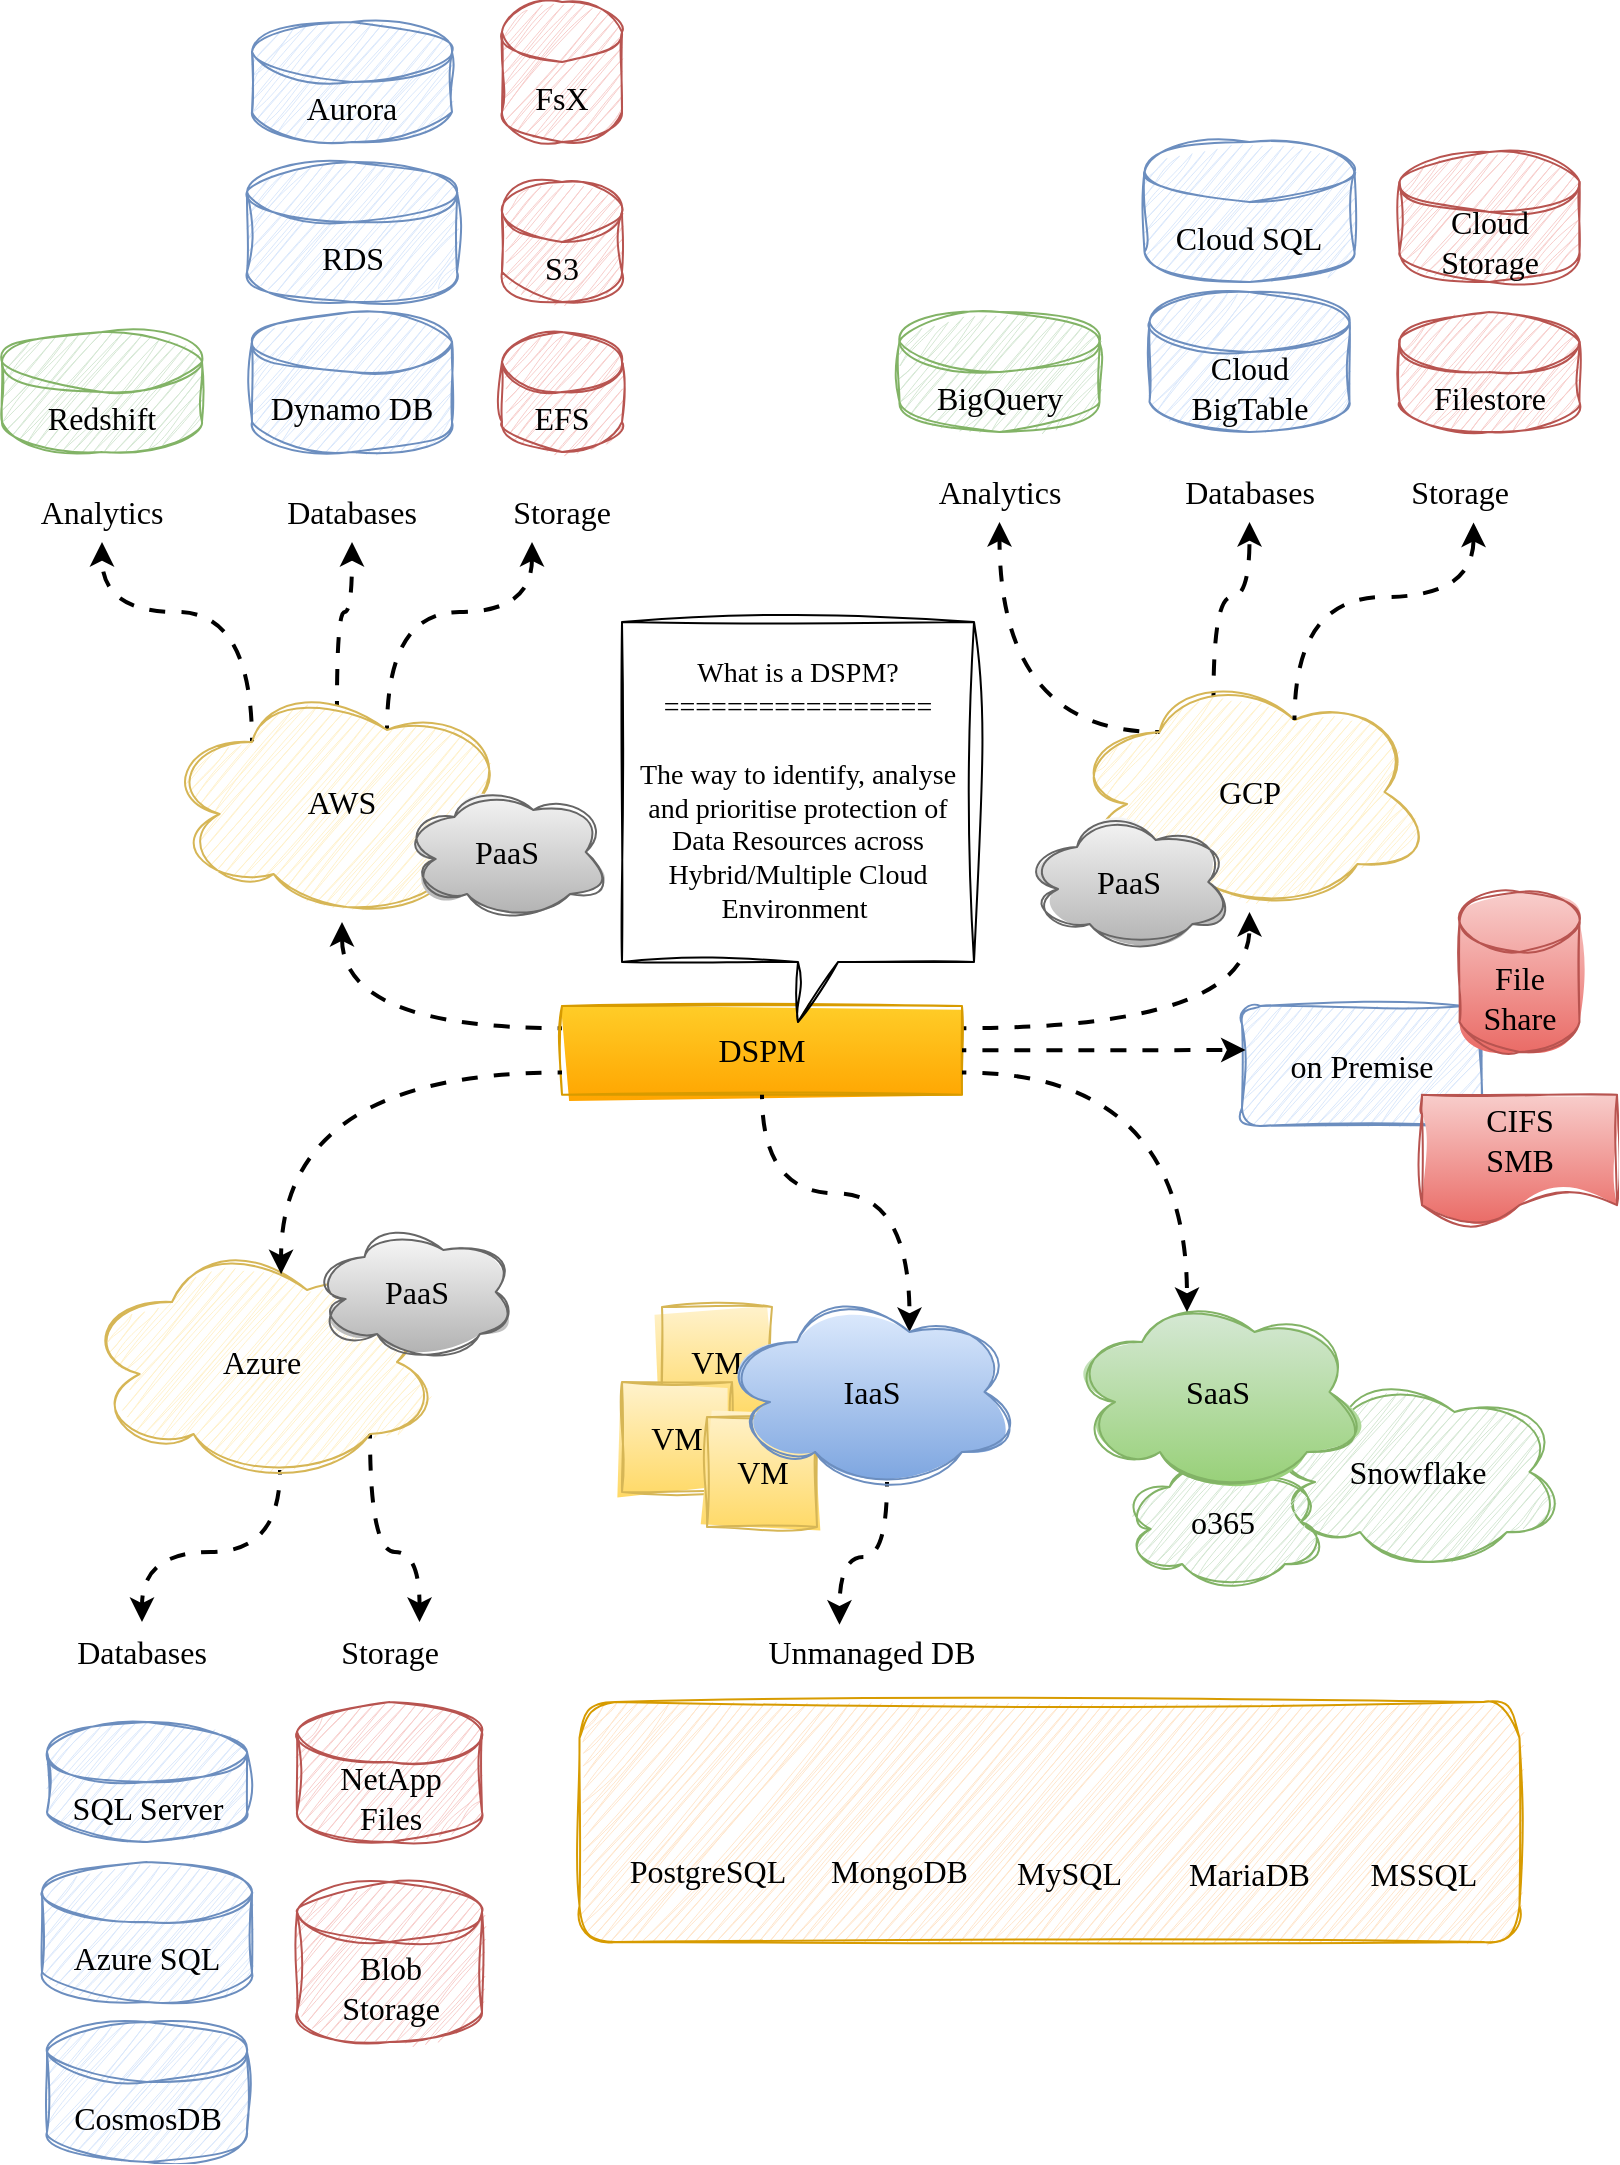 <mxfile version="24.2.5" type="device">
  <diagram name="Page-1" id="95KBzC3bPBCz8esykcFb">
    <mxGraphModel dx="1143" dy="803" grid="1" gridSize="10" guides="1" tooltips="1" connect="1" arrows="1" fold="1" page="1" pageScale="1" pageWidth="827" pageHeight="1169" math="0" shadow="0">
      <root>
        <mxCell id="0" />
        <mxCell id="1" parent="0" />
        <mxCell id="OQtLX1Wl-q_IwhfBD6F4-60" value="" style="rounded=1;whiteSpace=wrap;html=1;sketch=1;jiggle=2;curveFitting=1;strokeColor=#d79b00;align=center;verticalAlign=middle;fontFamily=Gloria Hallelujah;fontSource=https%3A%2F%2Ffonts.googleapis.com%2Fcss%3Ffamily%3DGloria%2BHallelujah;fontSize=16;labelBackgroundColor=default;fillColor=#ffe6cc;" vertex="1" parent="1">
          <mxGeometry x="308.75" y="910" width="470" height="120" as="geometry" />
        </mxCell>
        <mxCell id="OQtLX1Wl-q_IwhfBD6F4-48" style="edgeStyle=orthogonalEdgeStyle;curved=1;rounded=0;orthogonalLoop=1;jettySize=auto;html=1;exitX=0;exitY=0.25;exitDx=0;exitDy=0;strokeColor=default;strokeWidth=2;align=center;verticalAlign=middle;fontFamily=Gloria Hallelujah;fontSource=https%3A%2F%2Ffonts.googleapis.com%2Fcss%3Ffamily%3DGloria%2BHallelujah;fontSize=16;fontColor=default;labelBackgroundColor=default;endArrow=classic;flowAnimation=1;" edge="1" parent="1" source="OQtLX1Wl-q_IwhfBD6F4-1" target="OQtLX1Wl-q_IwhfBD6F4-4">
          <mxGeometry relative="1" as="geometry" />
        </mxCell>
        <mxCell id="OQtLX1Wl-q_IwhfBD6F4-49" style="edgeStyle=orthogonalEdgeStyle;curved=1;rounded=0;orthogonalLoop=1;jettySize=auto;html=1;exitX=1;exitY=0.25;exitDx=0;exitDy=0;strokeColor=default;strokeWidth=2;align=center;verticalAlign=middle;fontFamily=Gloria Hallelujah;fontSource=https%3A%2F%2Ffonts.googleapis.com%2Fcss%3Ffamily%3DGloria%2BHallelujah;fontSize=16;fontColor=default;labelBackgroundColor=default;endArrow=classic;flowAnimation=1;" edge="1" parent="1" source="OQtLX1Wl-q_IwhfBD6F4-1" target="OQtLX1Wl-q_IwhfBD6F4-16">
          <mxGeometry relative="1" as="geometry" />
        </mxCell>
        <mxCell id="OQtLX1Wl-q_IwhfBD6F4-1" value="DSPM" style="rounded=0;whiteSpace=wrap;html=1;sketch=1;curveFitting=1;jiggle=2;fontSize=16;fontFamily=Gloria Hallelujah;fontSource=https%3A%2F%2Ffonts.googleapis.com%2Fcss%3Ffamily%3DGloria%2BHallelujah;fillColor=#ffcd28;gradientColor=#ffa500;strokeColor=#d79b00;" vertex="1" parent="1">
          <mxGeometry x="300" y="562" width="200" height="44.32" as="geometry" />
        </mxCell>
        <mxCell id="OQtLX1Wl-q_IwhfBD6F4-2" value="S3" style="shape=cylinder3;whiteSpace=wrap;html=1;boundedLbl=1;backgroundOutline=1;size=15;rounded=0;sketch=1;jiggle=2;curveFitting=1;strokeColor=#b85450;align=center;verticalAlign=middle;fontFamily=Gloria Hallelujah;fontSource=https%3A%2F%2Ffonts.googleapis.com%2Fcss%3Ffamily%3DGloria%2BHallelujah;fontSize=16;fillColor=#f8cecc;" vertex="1" parent="1">
          <mxGeometry x="270" y="150" width="60" height="60" as="geometry" />
        </mxCell>
        <mxCell id="OQtLX1Wl-q_IwhfBD6F4-3" value="Redshift" style="shape=cylinder3;whiteSpace=wrap;html=1;boundedLbl=1;backgroundOutline=1;size=15;rounded=0;sketch=1;jiggle=2;curveFitting=1;strokeColor=#82b366;align=center;verticalAlign=middle;fontFamily=Gloria Hallelujah;fontSource=https%3A%2F%2Ffonts.googleapis.com%2Fcss%3Ffamily%3DGloria%2BHallelujah;fontSize=16;fillColor=#d5e8d4;" vertex="1" parent="1">
          <mxGeometry x="20" y="225" width="100" height="60" as="geometry" />
        </mxCell>
        <mxCell id="OQtLX1Wl-q_IwhfBD6F4-45" style="edgeStyle=orthogonalEdgeStyle;rounded=0;orthogonalLoop=1;jettySize=auto;html=1;exitX=0.25;exitY=0.25;exitDx=0;exitDy=0;exitPerimeter=0;entryX=0.5;entryY=1;entryDx=0;entryDy=0;fontFamily=Gloria Hallelujah;fontSource=https%3A%2F%2Ffonts.googleapis.com%2Fcss%3Ffamily%3DGloria%2BHallelujah;fontSize=16;fontColor=default;curved=1;flowAnimation=1;strokeWidth=2;" edge="1" parent="1" source="OQtLX1Wl-q_IwhfBD6F4-4" target="OQtLX1Wl-q_IwhfBD6F4-11">
          <mxGeometry relative="1" as="geometry" />
        </mxCell>
        <mxCell id="OQtLX1Wl-q_IwhfBD6F4-46" style="edgeStyle=orthogonalEdgeStyle;curved=1;rounded=0;orthogonalLoop=1;jettySize=auto;html=1;entryX=0.5;entryY=1;entryDx=0;entryDy=0;strokeColor=default;strokeWidth=2;align=center;verticalAlign=middle;fontFamily=Gloria Hallelujah;fontSource=https%3A%2F%2Ffonts.googleapis.com%2Fcss%3Ffamily%3DGloria%2BHallelujah;fontSize=16;fontColor=default;labelBackgroundColor=default;endArrow=classic;flowAnimation=1;exitX=0.486;exitY=0.098;exitDx=0;exitDy=0;exitPerimeter=0;" edge="1" parent="1" source="OQtLX1Wl-q_IwhfBD6F4-4" target="OQtLX1Wl-q_IwhfBD6F4-12">
          <mxGeometry relative="1" as="geometry" />
        </mxCell>
        <mxCell id="OQtLX1Wl-q_IwhfBD6F4-47" style="edgeStyle=orthogonalEdgeStyle;curved=1;rounded=0;orthogonalLoop=1;jettySize=auto;html=1;exitX=0.625;exitY=0.2;exitDx=0;exitDy=0;exitPerimeter=0;entryX=0.25;entryY=1;entryDx=0;entryDy=0;strokeColor=default;strokeWidth=2;align=center;verticalAlign=middle;fontFamily=Gloria Hallelujah;fontSource=https%3A%2F%2Ffonts.googleapis.com%2Fcss%3Ffamily%3DGloria%2BHallelujah;fontSize=16;fontColor=default;labelBackgroundColor=default;endArrow=classic;flowAnimation=1;" edge="1" parent="1" source="OQtLX1Wl-q_IwhfBD6F4-4" target="OQtLX1Wl-q_IwhfBD6F4-13">
          <mxGeometry relative="1" as="geometry" />
        </mxCell>
        <mxCell id="OQtLX1Wl-q_IwhfBD6F4-4" value="AWS" style="ellipse;shape=cloud;whiteSpace=wrap;html=1;rounded=0;sketch=1;jiggle=2;curveFitting=1;strokeColor=#d6b656;align=center;verticalAlign=middle;fontFamily=Gloria Hallelujah;fontSource=https%3A%2F%2Ffonts.googleapis.com%2Fcss%3Ffamily%3DGloria%2BHallelujah;fontSize=16;fillColor=#fff2cc;" vertex="1" parent="1">
          <mxGeometry x="100" y="400" width="180" height="120" as="geometry" />
        </mxCell>
        <mxCell id="OQtLX1Wl-q_IwhfBD6F4-5" value="RDS" style="shape=cylinder3;whiteSpace=wrap;html=1;boundedLbl=1;backgroundOutline=1;size=15;rounded=0;sketch=1;jiggle=2;curveFitting=1;strokeColor=#6c8ebf;align=center;verticalAlign=middle;fontFamily=Gloria Hallelujah;fontSource=https%3A%2F%2Ffonts.googleapis.com%2Fcss%3Ffamily%3DGloria%2BHallelujah;fontSize=16;fillColor=#dae8fc;" vertex="1" parent="1">
          <mxGeometry x="142.5" y="140" width="105" height="70" as="geometry" />
        </mxCell>
        <mxCell id="OQtLX1Wl-q_IwhfBD6F4-6" value="Dynamo DB" style="shape=cylinder3;whiteSpace=wrap;html=1;boundedLbl=1;backgroundOutline=1;size=15;rounded=0;sketch=1;jiggle=2;curveFitting=1;strokeColor=#6c8ebf;align=center;verticalAlign=middle;fontFamily=Gloria Hallelujah;fontSource=https%3A%2F%2Ffonts.googleapis.com%2Fcss%3Ffamily%3DGloria%2BHallelujah;fontSize=16;fillColor=#dae8fc;" vertex="1" parent="1">
          <mxGeometry x="145" y="215" width="100" height="70" as="geometry" />
        </mxCell>
        <mxCell id="OQtLX1Wl-q_IwhfBD6F4-8" value="EFS" style="shape=cylinder3;whiteSpace=wrap;html=1;boundedLbl=1;backgroundOutline=1;size=15;rounded=0;sketch=1;jiggle=2;curveFitting=1;strokeColor=#b85450;align=center;verticalAlign=middle;fontFamily=Gloria Hallelujah;fontSource=https%3A%2F%2Ffonts.googleapis.com%2Fcss%3Ffamily%3DGloria%2BHallelujah;fontSize=16;fillColor=#f8cecc;" vertex="1" parent="1">
          <mxGeometry x="270" y="225" width="60" height="60" as="geometry" />
        </mxCell>
        <mxCell id="OQtLX1Wl-q_IwhfBD6F4-9" value="FsX" style="shape=cylinder3;whiteSpace=wrap;html=1;boundedLbl=1;backgroundOutline=1;size=15;rounded=0;sketch=1;jiggle=2;curveFitting=1;strokeColor=#b85450;align=center;verticalAlign=middle;fontFamily=Gloria Hallelujah;fontSource=https%3A%2F%2Ffonts.googleapis.com%2Fcss%3Ffamily%3DGloria%2BHallelujah;fontSize=16;fillColor=#f8cecc;" vertex="1" parent="1">
          <mxGeometry x="270" y="60" width="60" height="70" as="geometry" />
        </mxCell>
        <mxCell id="OQtLX1Wl-q_IwhfBD6F4-10" value="Aurora" style="shape=cylinder3;whiteSpace=wrap;html=1;boundedLbl=1;backgroundOutline=1;size=15;rounded=0;sketch=1;jiggle=2;curveFitting=1;strokeColor=#6c8ebf;align=center;verticalAlign=middle;fontFamily=Gloria Hallelujah;fontSource=https%3A%2F%2Ffonts.googleapis.com%2Fcss%3Ffamily%3DGloria%2BHallelujah;fontSize=16;fillColor=#dae8fc;" vertex="1" parent="1">
          <mxGeometry x="145" y="70" width="100" height="60" as="geometry" />
        </mxCell>
        <mxCell id="OQtLX1Wl-q_IwhfBD6F4-11" value="Analytics" style="text;html=1;align=center;verticalAlign=middle;whiteSpace=wrap;rounded=0;fontFamily=Gloria Hallelujah;fontSource=https%3A%2F%2Ffonts.googleapis.com%2Fcss%3Ffamily%3DGloria%2BHallelujah;fontSize=16;fontColor=default;" vertex="1" parent="1">
          <mxGeometry x="40" y="300" width="60" height="30" as="geometry" />
        </mxCell>
        <mxCell id="OQtLX1Wl-q_IwhfBD6F4-12" value="Databases" style="text;html=1;align=center;verticalAlign=middle;whiteSpace=wrap;rounded=0;fontFamily=Gloria Hallelujah;fontSource=https%3A%2F%2Ffonts.googleapis.com%2Fcss%3Ffamily%3DGloria%2BHallelujah;fontSize=16;fontColor=default;" vertex="1" parent="1">
          <mxGeometry x="165" y="300" width="60" height="30" as="geometry" />
        </mxCell>
        <mxCell id="OQtLX1Wl-q_IwhfBD6F4-13" value="Storage" style="text;html=1;align=center;verticalAlign=middle;whiteSpace=wrap;rounded=0;fontFamily=Gloria Hallelujah;fontSource=https%3A%2F%2Ffonts.googleapis.com%2Fcss%3Ffamily%3DGloria%2BHallelujah;fontSize=16;fontColor=default;" vertex="1" parent="1">
          <mxGeometry x="270" y="300" width="60" height="30" as="geometry" />
        </mxCell>
        <mxCell id="OQtLX1Wl-q_IwhfBD6F4-14" value="Cloud&lt;div&gt;Storage&lt;/div&gt;" style="shape=cylinder3;whiteSpace=wrap;html=1;boundedLbl=1;backgroundOutline=1;size=15;rounded=0;sketch=1;jiggle=2;curveFitting=1;strokeColor=#b85450;align=center;verticalAlign=middle;fontFamily=Gloria Hallelujah;fontSource=https%3A%2F%2Ffonts.googleapis.com%2Fcss%3Ffamily%3DGloria%2BHallelujah;fontSize=16;fillColor=#f8cecc;" vertex="1" parent="1">
          <mxGeometry x="718.75" y="135" width="90" height="65" as="geometry" />
        </mxCell>
        <mxCell id="OQtLX1Wl-q_IwhfBD6F4-15" value="BigQuery" style="shape=cylinder3;whiteSpace=wrap;html=1;boundedLbl=1;backgroundOutline=1;size=15;rounded=0;sketch=1;jiggle=2;curveFitting=1;strokeColor=#82b366;align=center;verticalAlign=middle;fontFamily=Gloria Hallelujah;fontSource=https%3A%2F%2Ffonts.googleapis.com%2Fcss%3Ffamily%3DGloria%2BHallelujah;fontSize=16;fillColor=#d5e8d4;" vertex="1" parent="1">
          <mxGeometry x="468.75" y="215" width="100" height="60" as="geometry" />
        </mxCell>
        <mxCell id="OQtLX1Wl-q_IwhfBD6F4-50" style="edgeStyle=orthogonalEdgeStyle;curved=1;rounded=0;orthogonalLoop=1;jettySize=auto;html=1;exitX=0.25;exitY=0.25;exitDx=0;exitDy=0;exitPerimeter=0;entryX=0.5;entryY=1;entryDx=0;entryDy=0;strokeColor=default;strokeWidth=2;align=center;verticalAlign=middle;fontFamily=Gloria Hallelujah;fontSource=https%3A%2F%2Ffonts.googleapis.com%2Fcss%3Ffamily%3DGloria%2BHallelujah;fontSize=16;fontColor=default;labelBackgroundColor=default;endArrow=classic;flowAnimation=1;" edge="1" parent="1" source="OQtLX1Wl-q_IwhfBD6F4-16" target="OQtLX1Wl-q_IwhfBD6F4-22">
          <mxGeometry relative="1" as="geometry" />
        </mxCell>
        <mxCell id="OQtLX1Wl-q_IwhfBD6F4-52" style="edgeStyle=orthogonalEdgeStyle;curved=1;rounded=0;orthogonalLoop=1;jettySize=auto;html=1;exitX=0.4;exitY=0.1;exitDx=0;exitDy=0;exitPerimeter=0;entryX=0.5;entryY=1;entryDx=0;entryDy=0;strokeColor=default;strokeWidth=2;align=center;verticalAlign=middle;fontFamily=Gloria Hallelujah;fontSource=https%3A%2F%2Ffonts.googleapis.com%2Fcss%3Ffamily%3DGloria%2BHallelujah;fontSize=16;fontColor=default;labelBackgroundColor=default;endArrow=classic;flowAnimation=1;" edge="1" parent="1" source="OQtLX1Wl-q_IwhfBD6F4-16" target="OQtLX1Wl-q_IwhfBD6F4-23">
          <mxGeometry relative="1" as="geometry" />
        </mxCell>
        <mxCell id="OQtLX1Wl-q_IwhfBD6F4-16" value="GCP" style="ellipse;shape=cloud;whiteSpace=wrap;html=1;rounded=0;sketch=1;jiggle=2;curveFitting=1;strokeColor=#d6b656;align=center;verticalAlign=middle;fontFamily=Gloria Hallelujah;fontSource=https%3A%2F%2Ffonts.googleapis.com%2Fcss%3Ffamily%3DGloria%2BHallelujah;fontSize=16;fillColor=#fff2cc;" vertex="1" parent="1">
          <mxGeometry x="553.75" y="395" width="180" height="120" as="geometry" />
        </mxCell>
        <mxCell id="OQtLX1Wl-q_IwhfBD6F4-17" value="Cloud SQL" style="shape=cylinder3;whiteSpace=wrap;html=1;boundedLbl=1;backgroundOutline=1;size=15;rounded=0;sketch=1;jiggle=2;curveFitting=1;strokeColor=#6c8ebf;align=center;verticalAlign=middle;fontFamily=Gloria Hallelujah;fontSource=https%3A%2F%2Ffonts.googleapis.com%2Fcss%3Ffamily%3DGloria%2BHallelujah;fontSize=16;fillColor=#dae8fc;" vertex="1" parent="1">
          <mxGeometry x="591.25" y="130" width="105" height="70" as="geometry" />
        </mxCell>
        <mxCell id="OQtLX1Wl-q_IwhfBD6F4-18" value="Cloud&lt;div&gt;BigTable&lt;/div&gt;" style="shape=cylinder3;whiteSpace=wrap;html=1;boundedLbl=1;backgroundOutline=1;size=15;rounded=0;sketch=1;jiggle=2;curveFitting=1;strokeColor=#6c8ebf;align=center;verticalAlign=middle;fontFamily=Gloria Hallelujah;fontSource=https%3A%2F%2Ffonts.googleapis.com%2Fcss%3Ffamily%3DGloria%2BHallelujah;fontSize=16;fillColor=#dae8fc;" vertex="1" parent="1">
          <mxGeometry x="593.75" y="205" width="100" height="70" as="geometry" />
        </mxCell>
        <mxCell id="OQtLX1Wl-q_IwhfBD6F4-19" value="Filestore" style="shape=cylinder3;whiteSpace=wrap;html=1;boundedLbl=1;backgroundOutline=1;size=15;rounded=0;sketch=1;jiggle=2;curveFitting=1;strokeColor=#b85450;align=center;verticalAlign=middle;fontFamily=Gloria Hallelujah;fontSource=https%3A%2F%2Ffonts.googleapis.com%2Fcss%3Ffamily%3DGloria%2BHallelujah;fontSize=16;fillColor=#f8cecc;" vertex="1" parent="1">
          <mxGeometry x="718.75" y="215" width="90" height="60" as="geometry" />
        </mxCell>
        <mxCell id="OQtLX1Wl-q_IwhfBD6F4-22" value="Analytics" style="text;html=1;align=center;verticalAlign=middle;whiteSpace=wrap;rounded=0;fontFamily=Gloria Hallelujah;fontSource=https%3A%2F%2Ffonts.googleapis.com%2Fcss%3Ffamily%3DGloria%2BHallelujah;fontSize=16;fontColor=default;" vertex="1" parent="1">
          <mxGeometry x="488.75" y="290" width="60" height="30" as="geometry" />
        </mxCell>
        <mxCell id="OQtLX1Wl-q_IwhfBD6F4-23" value="Databases" style="text;html=1;align=center;verticalAlign=middle;whiteSpace=wrap;rounded=0;fontFamily=Gloria Hallelujah;fontSource=https%3A%2F%2Ffonts.googleapis.com%2Fcss%3Ffamily%3DGloria%2BHallelujah;fontSize=16;fontColor=default;" vertex="1" parent="1">
          <mxGeometry x="613.75" y="290" width="60" height="30" as="geometry" />
        </mxCell>
        <mxCell id="OQtLX1Wl-q_IwhfBD6F4-24" value="Storage" style="text;html=1;align=center;verticalAlign=middle;whiteSpace=wrap;rounded=0;fontFamily=Gloria Hallelujah;fontSource=https%3A%2F%2Ffonts.googleapis.com%2Fcss%3Ffamily%3DGloria%2BHallelujah;fontSize=16;fontColor=default;" vertex="1" parent="1">
          <mxGeometry x="718.75" y="290" width="60" height="30" as="geometry" />
        </mxCell>
        <mxCell id="OQtLX1Wl-q_IwhfBD6F4-57" style="edgeStyle=orthogonalEdgeStyle;curved=1;rounded=0;orthogonalLoop=1;jettySize=auto;html=1;exitX=0.55;exitY=0.95;exitDx=0;exitDy=0;exitPerimeter=0;entryX=0.5;entryY=0;entryDx=0;entryDy=0;strokeColor=default;strokeWidth=2;align=center;verticalAlign=middle;fontFamily=Gloria Hallelujah;fontSource=https%3A%2F%2Ffonts.googleapis.com%2Fcss%3Ffamily%3DGloria%2BHallelujah;fontSize=16;fontColor=default;labelBackgroundColor=default;endArrow=classic;flowAnimation=1;" edge="1" parent="1" source="OQtLX1Wl-q_IwhfBD6F4-25" target="OQtLX1Wl-q_IwhfBD6F4-27">
          <mxGeometry relative="1" as="geometry" />
        </mxCell>
        <mxCell id="OQtLX1Wl-q_IwhfBD6F4-58" style="edgeStyle=orthogonalEdgeStyle;curved=1;rounded=0;orthogonalLoop=1;jettySize=auto;html=1;exitX=0.8;exitY=0.8;exitDx=0;exitDy=0;exitPerimeter=0;entryX=0.75;entryY=0;entryDx=0;entryDy=0;strokeColor=default;strokeWidth=2;align=center;verticalAlign=middle;fontFamily=Gloria Hallelujah;fontSource=https%3A%2F%2Ffonts.googleapis.com%2Fcss%3Ffamily%3DGloria%2BHallelujah;fontSize=16;fontColor=default;labelBackgroundColor=default;endArrow=classic;flowAnimation=1;" edge="1" parent="1" source="OQtLX1Wl-q_IwhfBD6F4-25" target="OQtLX1Wl-q_IwhfBD6F4-28">
          <mxGeometry relative="1" as="geometry" />
        </mxCell>
        <mxCell id="OQtLX1Wl-q_IwhfBD6F4-25" value="Azure" style="ellipse;shape=cloud;whiteSpace=wrap;html=1;rounded=0;sketch=1;jiggle=2;curveFitting=1;strokeColor=#d6b656;align=center;verticalAlign=middle;fontFamily=Gloria Hallelujah;fontSource=https%3A%2F%2Ffonts.googleapis.com%2Fcss%3Ffamily%3DGloria%2BHallelujah;fontSize=16;fillColor=#fff2cc;" vertex="1" parent="1">
          <mxGeometry x="60" y="680" width="180" height="120" as="geometry" />
        </mxCell>
        <mxCell id="OQtLX1Wl-q_IwhfBD6F4-27" value="Databases" style="text;html=1;align=center;verticalAlign=middle;whiteSpace=wrap;rounded=0;fontFamily=Gloria Hallelujah;fontSource=https%3A%2F%2Ffonts.googleapis.com%2Fcss%3Ffamily%3DGloria%2BHallelujah;fontSize=16;fontColor=default;" vertex="1" parent="1">
          <mxGeometry x="60" y="870" width="60" height="30" as="geometry" />
        </mxCell>
        <mxCell id="OQtLX1Wl-q_IwhfBD6F4-28" value="Storage" style="text;html=1;align=center;verticalAlign=middle;whiteSpace=wrap;rounded=0;fontFamily=Gloria Hallelujah;fontSource=https%3A%2F%2Ffonts.googleapis.com%2Fcss%3Ffamily%3DGloria%2BHallelujah;fontSize=16;fontColor=default;" vertex="1" parent="1">
          <mxGeometry x="183.75" y="870" width="60" height="30" as="geometry" />
        </mxCell>
        <mxCell id="OQtLX1Wl-q_IwhfBD6F4-29" value="Blob&lt;div&gt;Storage&lt;/div&gt;" style="shape=cylinder3;whiteSpace=wrap;html=1;boundedLbl=1;backgroundOutline=1;size=15;rounded=0;sketch=1;jiggle=2;curveFitting=1;strokeColor=#b85450;align=center;verticalAlign=middle;fontFamily=Gloria Hallelujah;fontSource=https%3A%2F%2Ffonts.googleapis.com%2Fcss%3Ffamily%3DGloria%2BHallelujah;fontSize=16;fillColor=#f8cecc;" vertex="1" parent="1">
          <mxGeometry x="167.5" y="1000" width="92.5" height="80" as="geometry" />
        </mxCell>
        <mxCell id="OQtLX1Wl-q_IwhfBD6F4-30" value="Azure SQL" style="shape=cylinder3;whiteSpace=wrap;html=1;boundedLbl=1;backgroundOutline=1;size=15;rounded=0;sketch=1;jiggle=2;curveFitting=1;strokeColor=#6c8ebf;align=center;verticalAlign=middle;fontFamily=Gloria Hallelujah;fontSource=https%3A%2F%2Ffonts.googleapis.com%2Fcss%3Ffamily%3DGloria%2BHallelujah;fontSize=16;fillColor=#dae8fc;" vertex="1" parent="1">
          <mxGeometry x="40" y="990" width="105" height="70" as="geometry" />
        </mxCell>
        <mxCell id="OQtLX1Wl-q_IwhfBD6F4-31" value="CosmosDB" style="shape=cylinder3;whiteSpace=wrap;html=1;boundedLbl=1;backgroundOutline=1;size=15;rounded=0;sketch=1;jiggle=2;curveFitting=1;strokeColor=#6c8ebf;align=center;verticalAlign=middle;fontFamily=Gloria Hallelujah;fontSource=https%3A%2F%2Ffonts.googleapis.com%2Fcss%3Ffamily%3DGloria%2BHallelujah;fontSize=16;fillColor=#dae8fc;" vertex="1" parent="1">
          <mxGeometry x="42.5" y="1070" width="100" height="70" as="geometry" />
        </mxCell>
        <mxCell id="OQtLX1Wl-q_IwhfBD6F4-33" value="NetApp&lt;div&gt;Files&lt;/div&gt;" style="shape=cylinder3;whiteSpace=wrap;html=1;boundedLbl=1;backgroundOutline=1;size=15;rounded=0;sketch=1;jiggle=2;curveFitting=1;strokeColor=#b85450;align=center;verticalAlign=middle;fontFamily=Gloria Hallelujah;fontSource=https%3A%2F%2Ffonts.googleapis.com%2Fcss%3Ffamily%3DGloria%2BHallelujah;fontSize=16;fillColor=#f8cecc;" vertex="1" parent="1">
          <mxGeometry x="167.5" y="910" width="92.5" height="70" as="geometry" />
        </mxCell>
        <mxCell id="OQtLX1Wl-q_IwhfBD6F4-34" value="SQL Server" style="shape=cylinder3;whiteSpace=wrap;html=1;boundedLbl=1;backgroundOutline=1;size=15;rounded=0;sketch=1;jiggle=2;curveFitting=1;strokeColor=#6c8ebf;align=center;verticalAlign=middle;fontFamily=Gloria Hallelujah;fontSource=https%3A%2F%2Ffonts.googleapis.com%2Fcss%3Ffamily%3DGloria%2BHallelujah;fontSize=16;fillColor=#dae8fc;" vertex="1" parent="1">
          <mxGeometry x="42.5" y="920" width="100" height="60" as="geometry" />
        </mxCell>
        <mxCell id="OQtLX1Wl-q_IwhfBD6F4-35" value="Snowflake" style="ellipse;shape=cloud;whiteSpace=wrap;html=1;rounded=0;sketch=1;jiggle=2;curveFitting=1;strokeColor=#82b366;align=center;verticalAlign=middle;fontFamily=Gloria Hallelujah;fontSource=https%3A%2F%2Ffonts.googleapis.com%2Fcss%3Ffamily%3DGloria%2BHallelujah;fontSize=16;fillColor=#d5e8d4;" vertex="1" parent="1">
          <mxGeometry x="652.5" y="745" width="150" height="100" as="geometry" />
        </mxCell>
        <mxCell id="OQtLX1Wl-q_IwhfBD6F4-36" value="o365" style="ellipse;shape=cloud;whiteSpace=wrap;html=1;rounded=0;sketch=1;jiggle=2;curveFitting=1;strokeColor=#82b366;align=center;verticalAlign=middle;fontFamily=Gloria Hallelujah;fontSource=https%3A%2F%2Ffonts.googleapis.com%2Fcss%3Ffamily%3DGloria%2BHallelujah;fontSize=16;fillColor=#d5e8d4;" vertex="1" parent="1">
          <mxGeometry x="577.5" y="785" width="105" height="70" as="geometry" />
        </mxCell>
        <mxCell id="OQtLX1Wl-q_IwhfBD6F4-37" value="SaaS" style="ellipse;shape=cloud;whiteSpace=wrap;html=1;rounded=0;sketch=1;jiggle=2;curveFitting=1;strokeColor=#82b366;align=center;verticalAlign=middle;fontFamily=Gloria Hallelujah;fontSource=https%3A%2F%2Ffonts.googleapis.com%2Fcss%3Ffamily%3DGloria%2BHallelujah;fontSize=16;fillColor=#d5e8d4;gradientColor=#97d077;" vertex="1" parent="1">
          <mxGeometry x="552.5" y="705" width="150" height="100" as="geometry" />
        </mxCell>
        <mxCell id="OQtLX1Wl-q_IwhfBD6F4-59" style="edgeStyle=orthogonalEdgeStyle;curved=1;rounded=0;orthogonalLoop=1;jettySize=auto;html=1;exitX=0.55;exitY=0.95;exitDx=0;exitDy=0;exitPerimeter=0;entryX=0.371;entryY=0.045;entryDx=0;entryDy=0;strokeColor=default;strokeWidth=2;align=center;verticalAlign=middle;fontFamily=Gloria Hallelujah;fontSource=https%3A%2F%2Ffonts.googleapis.com%2Fcss%3Ffamily%3DGloria%2BHallelujah;fontSize=16;fontColor=default;labelBackgroundColor=default;endArrow=classic;flowAnimation=1;entryPerimeter=0;" edge="1" parent="1" source="OQtLX1Wl-q_IwhfBD6F4-38" target="OQtLX1Wl-q_IwhfBD6F4-39">
          <mxGeometry relative="1" as="geometry" />
        </mxCell>
        <mxCell id="OQtLX1Wl-q_IwhfBD6F4-39" value="Unmanaged DB" style="text;html=1;align=center;verticalAlign=middle;whiteSpace=wrap;rounded=0;fontFamily=Gloria Hallelujah;fontSource=https%3A%2F%2Ffonts.googleapis.com%2Fcss%3Ffamily%3DGloria%2BHallelujah;fontSize=16;fontColor=default;" vertex="1" parent="1">
          <mxGeometry x="392" y="870" width="126" height="30" as="geometry" />
        </mxCell>
        <mxCell id="OQtLX1Wl-q_IwhfBD6F4-40" value="PostgreSQL" style="shape=image;imageAspect=0;aspect=fixed;verticalLabelPosition=bottom;verticalAlign=top;rounded=0;sketch=1;jiggle=2;curveFitting=1;strokeColor=default;align=center;fontFamily=Gloria Hallelujah;fontSource=https%3A%2F%2Ffonts.googleapis.com%2Fcss%3Ffamily%3DGloria%2BHallelujah;fontSize=16;fontColor=default;fillColor=default;image=https://upload.wikimedia.org/wikipedia/commons/thumb/2/29/Postgresql_elephant.svg/1200px-Postgresql_elephant.svg.png;" vertex="1" parent="1">
          <mxGeometry x="348.75" y="928.74" width="48.46" height="50" as="geometry" />
        </mxCell>
        <mxCell id="OQtLX1Wl-q_IwhfBD6F4-41" value="MongoDB" style="shape=image;imageAspect=0;aspect=fixed;verticalLabelPosition=bottom;verticalAlign=top;rounded=0;sketch=1;jiggle=2;curveFitting=1;strokeColor=default;align=center;fontFamily=Gloria Hallelujah;fontSource=https%3A%2F%2Ffonts.googleapis.com%2Fcss%3Ffamily%3DGloria%2BHallelujah;fontSize=16;fontColor=default;fillColor=default;image=https://static-00.iconduck.com/assets.00/mongodb-original-icon-921x2048-hvrb89lu.png;" vertex="1" parent="1">
          <mxGeometry x="457.78" y="929.99" width="21.94" height="48.75" as="geometry" />
        </mxCell>
        <mxCell id="OQtLX1Wl-q_IwhfBD6F4-42" value="MySQL" style="shape=image;imageAspect=0;aspect=fixed;verticalLabelPosition=bottom;verticalAlign=top;rounded=0;sketch=1;jiggle=2;curveFitting=1;strokeColor=default;align=center;fontFamily=Gloria Hallelujah;fontSource=https%3A%2F%2Ffonts.googleapis.com%2Fcss%3Ffamily%3DGloria%2BHallelujah;fontSize=16;fontColor=default;fillColor=default;image=https://cdn.iconscout.com/icon/free/png-256/free-mysql-20-1174940.png;" vertex="1" parent="1">
          <mxGeometry x="528.75" y="929.37" width="50" height="50" as="geometry" />
        </mxCell>
        <mxCell id="OQtLX1Wl-q_IwhfBD6F4-43" value="MariaDB" style="shape=image;imageAspect=0;aspect=fixed;verticalLabelPosition=bottom;verticalAlign=top;rounded=0;sketch=1;jiggle=2;curveFitting=1;strokeColor=default;align=center;fontFamily=Gloria Hallelujah;fontSource=https%3A%2F%2Ffonts.googleapis.com%2Fcss%3Ffamily%3DGloria%2BHallelujah;fontSize=16;fontColor=default;fillColor=default;image=https://cdn.icon-icons.com/icons2/2699/PNG/512/mariadb_logo_icon_170968.png;" vertex="1" parent="1">
          <mxGeometry x="613.75" y="920" width="60" height="60" as="geometry" />
        </mxCell>
        <mxCell id="OQtLX1Wl-q_IwhfBD6F4-44" value="MSSQL" style="shape=image;imageAspect=0;aspect=fixed;verticalLabelPosition=bottom;verticalAlign=top;rounded=0;sketch=1;jiggle=2;curveFitting=1;strokeColor=default;align=center;fontFamily=Gloria Hallelujah;fontSource=https%3A%2F%2Ffonts.googleapis.com%2Fcss%3Ffamily%3DGloria%2BHallelujah;fontSize=16;fontColor=default;fillColor=default;image=https://www.freeiconspng.com/thumbs/sql-server-icon-png/sql-server-icon-8.png;" vertex="1" parent="1">
          <mxGeometry x="703.12" y="924.37" width="55.63" height="55.63" as="geometry" />
        </mxCell>
        <mxCell id="OQtLX1Wl-q_IwhfBD6F4-51" style="edgeStyle=orthogonalEdgeStyle;curved=1;rounded=0;orthogonalLoop=1;jettySize=auto;html=1;exitX=0.625;exitY=0.2;exitDx=0;exitDy=0;exitPerimeter=0;entryX=0.617;entryY=1.009;entryDx=0;entryDy=0;entryPerimeter=0;strokeColor=default;strokeWidth=2;align=center;verticalAlign=middle;fontFamily=Gloria Hallelujah;fontSource=https%3A%2F%2Ffonts.googleapis.com%2Fcss%3Ffamily%3DGloria%2BHallelujah;fontSize=16;fontColor=default;labelBackgroundColor=default;endArrow=classic;flowAnimation=1;" edge="1" parent="1" source="OQtLX1Wl-q_IwhfBD6F4-16" target="OQtLX1Wl-q_IwhfBD6F4-24">
          <mxGeometry relative="1" as="geometry" />
        </mxCell>
        <mxCell id="OQtLX1Wl-q_IwhfBD6F4-53" style="edgeStyle=orthogonalEdgeStyle;curved=1;rounded=0;orthogonalLoop=1;jettySize=auto;html=1;exitX=0;exitY=0.75;exitDx=0;exitDy=0;entryX=0.553;entryY=0.134;entryDx=0;entryDy=0;entryPerimeter=0;strokeColor=default;strokeWidth=2;align=center;verticalAlign=middle;fontFamily=Gloria Hallelujah;fontSource=https%3A%2F%2Ffonts.googleapis.com%2Fcss%3Ffamily%3DGloria%2BHallelujah;fontSize=16;fontColor=default;labelBackgroundColor=default;endArrow=classic;flowAnimation=1;" edge="1" parent="1" source="OQtLX1Wl-q_IwhfBD6F4-1" target="OQtLX1Wl-q_IwhfBD6F4-25">
          <mxGeometry relative="1" as="geometry" />
        </mxCell>
        <mxCell id="OQtLX1Wl-q_IwhfBD6F4-54" style="edgeStyle=orthogonalEdgeStyle;curved=1;rounded=0;orthogonalLoop=1;jettySize=auto;html=1;exitX=0.5;exitY=1;exitDx=0;exitDy=0;entryX=0.625;entryY=0.2;entryDx=0;entryDy=0;entryPerimeter=0;strokeColor=default;strokeWidth=2;align=center;verticalAlign=middle;fontFamily=Gloria Hallelujah;fontSource=https%3A%2F%2Ffonts.googleapis.com%2Fcss%3Ffamily%3DGloria%2BHallelujah;fontSize=16;fontColor=default;labelBackgroundColor=default;endArrow=classic;flowAnimation=1;" edge="1" parent="1" source="OQtLX1Wl-q_IwhfBD6F4-1" target="OQtLX1Wl-q_IwhfBD6F4-38">
          <mxGeometry relative="1" as="geometry" />
        </mxCell>
        <mxCell id="OQtLX1Wl-q_IwhfBD6F4-55" style="edgeStyle=orthogonalEdgeStyle;curved=1;rounded=0;orthogonalLoop=1;jettySize=auto;html=1;exitX=1;exitY=0.75;exitDx=0;exitDy=0;entryX=0.4;entryY=0.1;entryDx=0;entryDy=0;entryPerimeter=0;strokeColor=default;strokeWidth=2;align=center;verticalAlign=middle;fontFamily=Gloria Hallelujah;fontSource=https%3A%2F%2Ffonts.googleapis.com%2Fcss%3Ffamily%3DGloria%2BHallelujah;fontSize=16;fontColor=default;labelBackgroundColor=default;endArrow=classic;flowAnimation=1;" edge="1" parent="1" source="OQtLX1Wl-q_IwhfBD6F4-1" target="OQtLX1Wl-q_IwhfBD6F4-37">
          <mxGeometry relative="1" as="geometry" />
        </mxCell>
        <mxCell id="OQtLX1Wl-q_IwhfBD6F4-61" value="PaaS" style="ellipse;shape=cloud;whiteSpace=wrap;html=1;rounded=0;sketch=1;jiggle=2;curveFitting=1;strokeColor=#666666;align=center;verticalAlign=middle;fontFamily=Gloria Hallelujah;fontSource=https%3A%2F%2Ffonts.googleapis.com%2Fcss%3Ffamily%3DGloria%2BHallelujah;fontSize=16;fillColor=#f5f5f5;gradientColor=#b3b3b3;" vertex="1" parent="1">
          <mxGeometry x="175" y="670" width="105" height="70" as="geometry" />
        </mxCell>
        <mxCell id="OQtLX1Wl-q_IwhfBD6F4-62" value="PaaS" style="ellipse;shape=cloud;whiteSpace=wrap;html=1;rounded=0;sketch=1;jiggle=2;curveFitting=1;strokeColor=#666666;align=center;verticalAlign=middle;fontFamily=Gloria Hallelujah;fontSource=https%3A%2F%2Ffonts.googleapis.com%2Fcss%3Ffamily%3DGloria%2BHallelujah;fontSize=16;fillColor=#f5f5f5;gradientColor=#b3b3b3;" vertex="1" parent="1">
          <mxGeometry x="220" y="450" width="105" height="70" as="geometry" />
        </mxCell>
        <mxCell id="OQtLX1Wl-q_IwhfBD6F4-63" value="PaaS" style="ellipse;shape=cloud;whiteSpace=wrap;html=1;rounded=0;sketch=1;jiggle=2;curveFitting=1;strokeColor=#666666;align=center;verticalAlign=middle;fontFamily=Gloria Hallelujah;fontSource=https%3A%2F%2Ffonts.googleapis.com%2Fcss%3Ffamily%3DGloria%2BHallelujah;fontSize=16;fillColor=#f5f5f5;gradientColor=#b3b3b3;" vertex="1" parent="1">
          <mxGeometry x="531.25" y="465" width="105" height="70" as="geometry" />
        </mxCell>
        <mxCell id="OQtLX1Wl-q_IwhfBD6F4-64" value="on Premise" style="rounded=1;whiteSpace=wrap;html=1;sketch=1;jiggle=2;curveFitting=1;strokeColor=#6c8ebf;align=center;verticalAlign=middle;fontFamily=Gloria Hallelujah;fontSource=https%3A%2F%2Ffonts.googleapis.com%2Fcss%3Ffamily%3DGloria%2BHallelujah;fontSize=16;labelBackgroundColor=none;fillColor=#dae8fc;" vertex="1" parent="1">
          <mxGeometry x="640" y="562" width="120" height="60" as="geometry" />
        </mxCell>
        <mxCell id="OQtLX1Wl-q_IwhfBD6F4-65" value="File&lt;div&gt;Share&lt;/div&gt;" style="shape=cylinder3;whiteSpace=wrap;html=1;boundedLbl=1;backgroundOutline=1;size=15;rounded=0;sketch=1;jiggle=2;curveFitting=1;strokeColor=#b85450;align=center;verticalAlign=middle;fontFamily=Gloria Hallelujah;fontSource=https%3A%2F%2Ffonts.googleapis.com%2Fcss%3Ffamily%3DGloria%2BHallelujah;fontSize=16;labelBackgroundColor=none;fillColor=#f8cecc;gradientColor=#ea6b66;" vertex="1" parent="1">
          <mxGeometry x="748.75" y="505" width="60" height="80" as="geometry" />
        </mxCell>
        <mxCell id="OQtLX1Wl-q_IwhfBD6F4-66" value="CIFS&lt;div&gt;SMB&lt;/div&gt;" style="shape=document;whiteSpace=wrap;html=1;boundedLbl=1;rounded=0;sketch=1;jiggle=2;curveFitting=1;strokeColor=#b85450;align=center;verticalAlign=middle;fontFamily=Gloria Hallelujah;fontSource=https%3A%2F%2Ffonts.googleapis.com%2Fcss%3Ffamily%3DGloria%2BHallelujah;fontSize=16;labelBackgroundColor=none;fillColor=#f8cecc;gradientColor=#ea6b66;" vertex="1" parent="1">
          <mxGeometry x="730" y="606.32" width="97.5" height="65" as="geometry" />
        </mxCell>
        <mxCell id="OQtLX1Wl-q_IwhfBD6F4-67" style="edgeStyle=orthogonalEdgeStyle;curved=1;rounded=0;orthogonalLoop=1;jettySize=auto;html=1;exitX=1;exitY=0.5;exitDx=0;exitDy=0;entryX=0.015;entryY=0.366;entryDx=0;entryDy=0;entryPerimeter=0;strokeColor=default;strokeWidth=2;align=center;verticalAlign=middle;fontFamily=Gloria Hallelujah;fontSource=https%3A%2F%2Ffonts.googleapis.com%2Fcss%3Ffamily%3DGloria%2BHallelujah;fontSize=16;fontColor=default;labelBackgroundColor=default;endArrow=classic;flowAnimation=1;" edge="1" parent="1" source="OQtLX1Wl-q_IwhfBD6F4-1" target="OQtLX1Wl-q_IwhfBD6F4-64">
          <mxGeometry relative="1" as="geometry" />
        </mxCell>
        <mxCell id="OQtLX1Wl-q_IwhfBD6F4-68" value="" style="shape=image;imageAspect=0;aspect=fixed;verticalLabelPosition=bottom;verticalAlign=top;rounded=0;sketch=1;jiggle=2;curveFitting=1;strokeColor=default;align=center;fontFamily=Gloria Hallelujah;fontSource=https%3A%2F%2Ffonts.googleapis.com%2Fcss%3Ffamily%3DGloria%2BHallelujah;fontSize=16;fontColor=default;labelBackgroundColor=default;fillColor=default;image=https://upload.wikimedia.org/wikipedia/commons/thumb/9/93/Amazon_Web_Services_Logo.svg/2560px-Amazon_Web_Services_Logo.svg.png;" vertex="1" parent="1">
          <mxGeometry x="44.09" y="450" width="51.83" height="31" as="geometry" />
        </mxCell>
        <mxCell id="OQtLX1Wl-q_IwhfBD6F4-69" value="" style="shape=image;imageAspect=0;aspect=fixed;verticalLabelPosition=bottom;verticalAlign=top;rounded=0;sketch=1;jiggle=2;curveFitting=1;strokeColor=default;align=center;fontFamily=Gloria Hallelujah;fontSource=https%3A%2F%2Ffonts.googleapis.com%2Fcss%3Ffamily%3DGloria%2BHallelujah;fontSize=16;fontColor=default;labelBackgroundColor=default;fillColor=default;image=https://static-00.iconduck.com/assets.00/google-cloud-icon-2048x1646-7admxejz.png;" vertex="1" parent="1">
          <mxGeometry x="728.99" y="400" width="49.76" height="40" as="geometry" />
        </mxCell>
        <mxCell id="OQtLX1Wl-q_IwhfBD6F4-70" value="" style="shape=image;imageAspect=0;aspect=fixed;verticalLabelPosition=bottom;verticalAlign=top;rounded=0;sketch=1;jiggle=2;curveFitting=1;strokeColor=default;align=center;fontFamily=Gloria Hallelujah;fontSource=https%3A%2F%2Ffonts.googleapis.com%2Fcss%3Ffamily%3DGloria%2BHallelujah;fontSize=16;fontColor=default;labelBackgroundColor=default;fillColor=default;image=https://swimburger.net/media/ppnn3pcl/azure.png;" vertex="1" parent="1">
          <mxGeometry x="20" y="715" width="50" height="50" as="geometry" />
        </mxCell>
        <mxCell id="OQtLX1Wl-q_IwhfBD6F4-71" value="VM" style="whiteSpace=wrap;html=1;aspect=fixed;rounded=0;sketch=1;jiggle=2;curveFitting=1;strokeColor=#d6b656;align=center;verticalAlign=middle;fontFamily=Gloria Hallelujah;fontSource=https%3A%2F%2Ffonts.googleapis.com%2Fcss%3Ffamily%3DGloria%2BHallelujah;fontSize=16;labelBackgroundColor=none;fillColor=#fff2cc;gradientColor=#ffd966;" vertex="1" parent="1">
          <mxGeometry x="350" y="712.5" width="55" height="55" as="geometry" />
        </mxCell>
        <mxCell id="OQtLX1Wl-q_IwhfBD6F4-72" value="VM" style="whiteSpace=wrap;html=1;aspect=fixed;rounded=0;sketch=1;jiggle=2;curveFitting=1;strokeColor=#d6b656;align=center;verticalAlign=middle;fontFamily=Gloria Hallelujah;fontSource=https%3A%2F%2Ffonts.googleapis.com%2Fcss%3Ffamily%3DGloria%2BHallelujah;fontSize=16;labelBackgroundColor=none;fillColor=#fff2cc;gradientColor=#ffd966;" vertex="1" parent="1">
          <mxGeometry x="330" y="750" width="55" height="55" as="geometry" />
        </mxCell>
        <mxCell id="OQtLX1Wl-q_IwhfBD6F4-73" value="VM" style="whiteSpace=wrap;html=1;aspect=fixed;rounded=0;sketch=1;jiggle=2;curveFitting=1;strokeColor=#d6b656;align=center;verticalAlign=middle;fontFamily=Gloria Hallelujah;fontSource=https%3A%2F%2Ffonts.googleapis.com%2Fcss%3Ffamily%3DGloria%2BHallelujah;fontSize=16;labelBackgroundColor=none;fillColor=#fff2cc;gradientColor=#ffd966;" vertex="1" parent="1">
          <mxGeometry x="372.5" y="767.5" width="55" height="55" as="geometry" />
        </mxCell>
        <mxCell id="OQtLX1Wl-q_IwhfBD6F4-75" value="&lt;div&gt;What is a DSPM?&lt;/div&gt;&lt;div&gt;=================&lt;/div&gt;&lt;div&gt;&lt;br&gt;&lt;div&gt;The way to identify, analyse and prioritise protection of Data Resources across Hybrid/Multiple Cloud Environment&amp;nbsp;&lt;/div&gt;&lt;/div&gt;" style="shape=callout;whiteSpace=wrap;html=1;perimeter=calloutPerimeter;rounded=0;sketch=1;jiggle=2;curveFitting=1;strokeColor=default;align=center;verticalAlign=middle;fontFamily=Gloria Hallelujah;fontSource=https%3A%2F%2Ffonts.googleapis.com%2Fcss%3Ffamily%3DGloria%2BHallelujah;fontSize=14;fontColor=default;labelBackgroundColor=none;fillColor=default;" vertex="1" parent="1">
          <mxGeometry x="330" y="370" width="176" height="200" as="geometry" />
        </mxCell>
        <mxCell id="OQtLX1Wl-q_IwhfBD6F4-38" value="IaaS" style="ellipse;shape=cloud;whiteSpace=wrap;html=1;rounded=0;sketch=1;jiggle=2;curveFitting=1;strokeColor=#6c8ebf;align=center;verticalAlign=middle;fontFamily=Gloria Hallelujah;fontSource=https%3A%2F%2Ffonts.googleapis.com%2Fcss%3Ffamily%3DGloria%2BHallelujah;fontSize=16;fillColor=#dae8fc;gradientColor=#7ea6e0;" vertex="1" parent="1">
          <mxGeometry x="380" y="705" width="150" height="100" as="geometry" />
        </mxCell>
      </root>
    </mxGraphModel>
  </diagram>
</mxfile>
